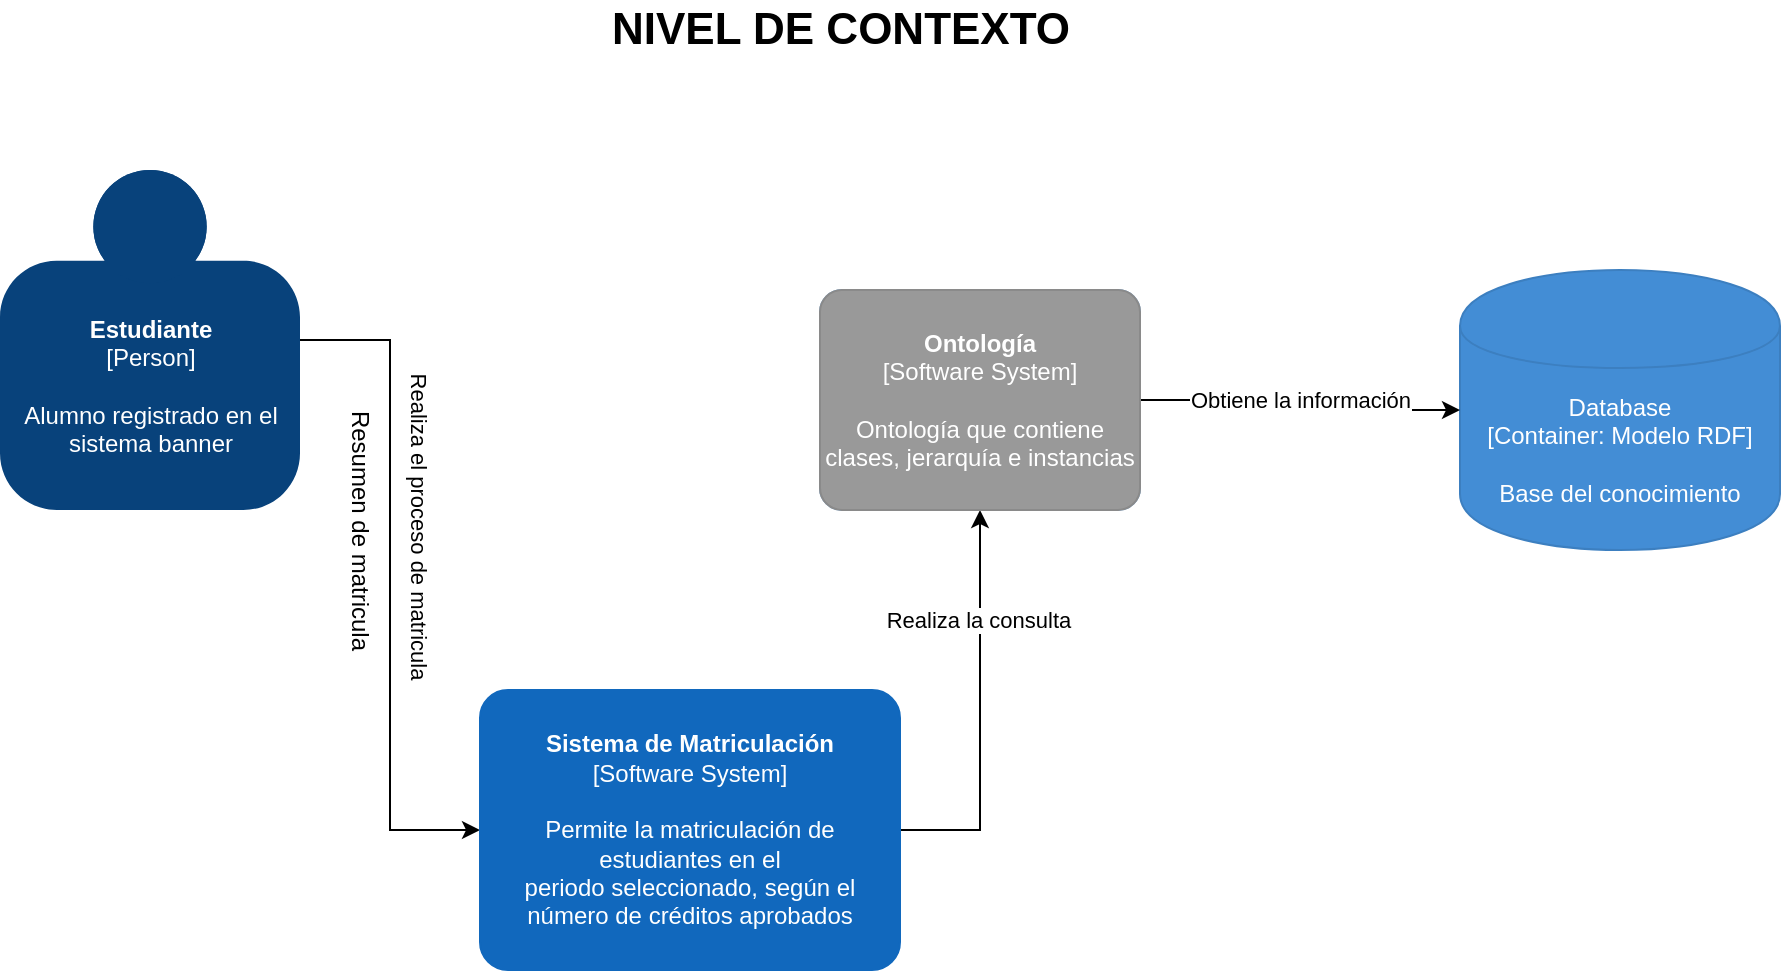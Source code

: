 <mxfile version="14.9.8" type="github" pages="2">
  <diagram id="eiBYvwaWKlotq3Vqmj6I" name="Page-1">
    <mxGraphModel dx="1379" dy="804" grid="1" gridSize="10" guides="1" tooltips="1" connect="1" arrows="1" fold="1" page="1" pageScale="1" pageWidth="827" pageHeight="1169" math="0" shadow="0">
      <root>
        <mxCell id="0" />
        <mxCell id="1" parent="0" />
        <mxCell id="1rfqkkyeWGp7HfHmdAr6-4" style="edgeStyle=orthogonalEdgeStyle;rounded=0;orthogonalLoop=1;jettySize=auto;html=1;exitX=1;exitY=0.5;exitDx=0;exitDy=0;exitPerimeter=0;entryX=0;entryY=0.5;entryDx=0;entryDy=0;entryPerimeter=0;" edge="1" parent="1" source="1rfqkkyeWGp7HfHmdAr6-1" target="1rfqkkyeWGp7HfHmdAr6-3">
          <mxGeometry relative="1" as="geometry" />
        </mxCell>
        <mxCell id="1rfqkkyeWGp7HfHmdAr6-5" value="Realiza el proceso de matricula" style="edgeLabel;html=1;align=center;verticalAlign=middle;resizable=0;points=[];rotation=90;" vertex="1" connectable="0" parent="1rfqkkyeWGp7HfHmdAr6-4">
          <mxGeometry x="-0.178" y="-4" relative="1" as="geometry">
            <mxPoint x="19" as="offset" />
          </mxGeometry>
        </mxCell>
        <object placeholders="1" c4Name="Estudiante" c4Type="Person" c4Description="Alumno registrado en el &#xa;sistema banner" label="&lt;b&gt;%c4Name%&lt;/b&gt;&lt;div&gt;[%c4Type%]&lt;/div&gt;&lt;br&gt;&lt;div&gt;%c4Description%&lt;/div&gt;" id="1rfqkkyeWGp7HfHmdAr6-1">
          <mxCell style="html=1;dashed=0;whitespace=wrap;fillColor=#08427b;strokeColor=none;fontColor=#ffffff;shape=mxgraph.c4.person;align=center;metaEdit=1;points=[[0.5,0,0],[1,0.5,0],[1,0.75,0],[0.75,1,0],[0.5,1,0],[0.25,1,0],[0,0.75,0],[0,0.5,0]];metaData={&quot;c4Type&quot;:{&quot;editable&quot;:false}};" vertex="1" parent="1">
            <mxGeometry x="40" y="180" width="150" height="170" as="geometry" />
          </mxCell>
        </object>
        <object placeholders="1" c4Type="Database" c4Technology="Modelo RDF" c4Description="Base del conocimiento" label="%c4Type%&lt;div&gt;[Container:&amp;nbsp;%c4Technology%]&lt;/div&gt;&lt;br&gt;&lt;div&gt;%c4Description%&lt;/div&gt;" id="1rfqkkyeWGp7HfHmdAr6-2">
          <mxCell style="shape=cylinder;whiteSpace=wrap;html=1;boundedLbl=1;rounded=0;labelBackgroundColor=none;fillColor=#438DD5;fontSize=12;fontColor=#ffffff;align=center;strokeColor=#3C7FC0;metaEdit=1;points=[[0.5,0,0],[1,0.25,0],[1,0.5,0],[1,0.75,0],[0.5,1,0],[0,0.75,0],[0,0.5,0],[0,0.25,0]];metaData={&quot;c4Type&quot;:{&quot;editable&quot;:false}};" vertex="1" parent="1">
            <mxGeometry x="770" y="230" width="160" height="140" as="geometry" />
          </mxCell>
        </object>
        <mxCell id="1rfqkkyeWGp7HfHmdAr6-7" style="edgeStyle=orthogonalEdgeStyle;rounded=0;orthogonalLoop=1;jettySize=auto;html=1;exitX=1;exitY=0.5;exitDx=0;exitDy=0;exitPerimeter=0;" edge="1" parent="1" source="1rfqkkyeWGp7HfHmdAr6-3" target="1rfqkkyeWGp7HfHmdAr6-6">
          <mxGeometry relative="1" as="geometry" />
        </mxCell>
        <mxCell id="1rfqkkyeWGp7HfHmdAr6-9" value="Realiza la consulta" style="edgeLabel;html=1;align=center;verticalAlign=middle;resizable=0;points=[];" vertex="1" connectable="0" parent="1rfqkkyeWGp7HfHmdAr6-7">
          <mxGeometry x="0.452" y="1" relative="1" as="geometry">
            <mxPoint as="offset" />
          </mxGeometry>
        </mxCell>
        <object placeholders="1" c4Name="Sistema de Matriculación" c4Type="Software System" c4Description="Permite la matriculación de estudiantes en el&#xa;periodo seleccionado, según el &#xa;número de créditos aprobados" label="&lt;b&gt;%c4Name%&lt;/b&gt;&lt;div&gt;[%c4Type%]&lt;/div&gt;&lt;br&gt;&lt;div&gt;%c4Description%&lt;/div&gt;" id="1rfqkkyeWGp7HfHmdAr6-3">
          <mxCell style="rounded=1;whiteSpace=wrap;html=1;labelBackgroundColor=none;fillColor=#1168BD;fontColor=#ffffff;align=center;arcSize=10;strokeColor=#1168BD;metaEdit=1;metaData={&quot;c4Type&quot;:{&quot;editable&quot;:false}};points=[[0.25,0,0],[0.5,0,0],[0.75,0,0],[1,0.25,0],[1,0.5,0],[1,0.75,0],[0.75,1,0],[0.5,1,0],[0.25,1,0],[0,0.75,0],[0,0.5,0],[0,0.25,0]];" vertex="1" parent="1">
            <mxGeometry x="280" y="440" width="210" height="140" as="geometry" />
          </mxCell>
        </object>
        <mxCell id="1rfqkkyeWGp7HfHmdAr6-8" style="edgeStyle=orthogonalEdgeStyle;rounded=0;orthogonalLoop=1;jettySize=auto;html=1;" edge="1" parent="1" source="1rfqkkyeWGp7HfHmdAr6-6" target="1rfqkkyeWGp7HfHmdAr6-2">
          <mxGeometry relative="1" as="geometry" />
        </mxCell>
        <mxCell id="1rfqkkyeWGp7HfHmdAr6-10" value="Obtiene la información" style="edgeLabel;html=1;align=center;verticalAlign=middle;resizable=0;points=[];" vertex="1" connectable="0" parent="1rfqkkyeWGp7HfHmdAr6-8">
          <mxGeometry x="-0.2" y="-1" relative="1" as="geometry">
            <mxPoint x="14" y="-1" as="offset" />
          </mxGeometry>
        </mxCell>
        <object placeholders="1" c4Name="Ontology" c4Type="Component" c4Technology="technology" c4Description="Ontología que contiene las clases, jerarquía e instancias" label="&lt;b&gt;%c4Name%&lt;/b&gt;&lt;div&gt;[%c4Type%: %c4Technology%]&lt;/div&gt;&lt;br&gt;&lt;div&gt;%c4Description%&lt;/div&gt;" id="1rfqkkyeWGp7HfHmdAr6-6">
          <mxCell style="rounded=1;whiteSpace=wrap;html=1;labelBackgroundColor=none;fillColor=#85BBF0;fontColor=#ffffff;align=center;arcSize=10;strokeColor=#78A8D8;metaEdit=1;metaData={&quot;c4Type&quot;:{&quot;editable&quot;:false}};points=[[0.25,0,0],[0.5,0,0],[0.75,0,0],[1,0.25,0],[1,0.5,0],[1,0.75,0],[0.75,1,0],[0.5,1,0],[0.25,1,0],[0,0.75,0],[0,0.5,0],[0,0.25,0]];" vertex="1" parent="1">
            <mxGeometry x="450" y="240" width="160" height="110.0" as="geometry" />
          </mxCell>
        </object>
        <mxCell id="1rfqkkyeWGp7HfHmdAr6-12" value="Resumen de matricula" style="text;html=1;align=center;verticalAlign=middle;resizable=0;points=[];autosize=1;strokeColor=none;rotation=90;" vertex="1" parent="1">
          <mxGeometry x="150" y="350" width="140" height="20" as="geometry" />
        </mxCell>
        <mxCell id="1rfqkkyeWGp7HfHmdAr6-13" value="&lt;b style=&quot;font-size: 22px;&quot;&gt;&lt;font style=&quot;font-size: 22px;&quot;&gt;NIVEL DE CONTEXTO&lt;/font&gt;&lt;/b&gt;" style="text;html=1;align=center;verticalAlign=middle;resizable=0;points=[];autosize=1;strokeColor=none;fontSize=22;" vertex="1" parent="1">
          <mxGeometry x="340" y="95" width="240" height="30" as="geometry" />
        </mxCell>
        <object placeholders="1" c4Name="Ontología" c4Type="Software System" c4Description="Ontología que contiene clases, jerarquía e instancias" label="&lt;b style=&quot;font-size: 12px;&quot;&gt;%c4Name%&lt;/b&gt;&lt;div style=&quot;font-size: 12px;&quot;&gt;[%c4Type%]&lt;/div&gt;&lt;br style=&quot;font-size: 12px;&quot;&gt;&lt;div style=&quot;font-size: 12px;&quot;&gt;%c4Description%&lt;/div&gt;" id="-4osen6M2fMx_XJhwkwH-1">
          <mxCell style="rounded=1;whiteSpace=wrap;html=1;labelBackgroundColor=none;fillColor=#999999;fontColor=#ffffff;align=center;arcSize=10;strokeColor=#8A8A8A;metaEdit=1;metaData={&quot;c4Type&quot;:{&quot;editable&quot;:false}};points=[[0.25,0,0],[0.5,0,0],[0.75,0,0],[1,0.25,0],[1,0.5,0],[1,0.75,0],[0.75,1,0],[0.5,1,0],[0.25,1,0],[0,0.75,0],[0,0.5,0],[0,0.25,0]];fontSize=12;" vertex="1" parent="1">
            <mxGeometry x="450" y="240" width="160" height="110.0" as="geometry" />
          </mxCell>
        </object>
      </root>
    </mxGraphModel>
  </diagram>
  <diagram id="TsnPV3HS6ukPAs9Ky9VA" name="Page-2">
    <mxGraphModel dx="1379" dy="804" grid="1" gridSize="10" guides="1" tooltips="1" connect="1" arrows="1" fold="1" page="1" pageScale="1" pageWidth="827" pageHeight="1169" math="0" shadow="0">
      <root>
        <mxCell id="Xyuy23qce4Tnx0A981J3-0" />
        <mxCell id="Xyuy23qce4Tnx0A981J3-1" parent="Xyuy23qce4Tnx0A981J3-0" />
        <object placeholders="1" c4Name="Sistema de matriculación" c4Type="ExecutionEnvironment" c4Application="Permite la matricula del estudiante" label="&lt;div style=&quot;text-align: left; font-size: 16px;&quot;&gt;%c4Name%&lt;/div&gt;&lt;div style=&quot;text-align: left; font-size: 16px;&quot;&gt;[%c4Application%]&lt;/div&gt;" id="qnxIYXXrqSsEi_NKuGFw-11">
          <mxCell style="rounded=1;whiteSpace=wrap;html=1;labelBackgroundColor=none;fillColor=#ffffff;fontColor=#000000;align=left;arcSize=5;strokeColor=#000000;verticalAlign=bottom;metaEdit=1;metaData={&quot;c4Type&quot;:{&quot;editable&quot;:false}};points=[[0.25,0,0],[0.5,0,0],[0.75,0,0],[1,0.25,0],[1,0.5,0],[1,0.75,0],[0.75,1,0],[0.5,1,0],[0.25,1,0],[0,0.75,0],[0,0.5,0],[0,0.25,0]];fontSize=16;" vertex="1" parent="Xyuy23qce4Tnx0A981J3-1">
            <mxGeometry x="270" y="340" width="550" height="300" as="geometry" />
          </mxCell>
        </object>
        <mxCell id="Xyuy23qce4Tnx0A981J3-2" value="&lt;b&gt;Nivel de Contenedores&lt;/b&gt;" style="text;html=1;align=center;verticalAlign=middle;resizable=0;points=[];autosize=1;strokeColor=none;fontSize=22;" vertex="1" parent="Xyuy23qce4Tnx0A981J3-1">
          <mxGeometry x="270" y="110" width="250" height="30" as="geometry" />
        </mxCell>
        <object placeholders="1" c4Name="Estudiante" c4Type="Person" c4Description="Alumno registrado en el &#xa;sistema banner" label="&lt;b&gt;%c4Name%&lt;/b&gt;&lt;div&gt;[%c4Type%]&lt;/div&gt;&lt;br&gt;&lt;div&gt;%c4Description%&lt;/div&gt;" id="qnxIYXXrqSsEi_NKuGFw-2">
          <mxCell style="html=1;dashed=0;whitespace=wrap;fillColor=#08427b;strokeColor=none;fontColor=#ffffff;shape=mxgraph.c4.person;align=center;metaEdit=1;points=[[0.5,0,0],[1,0.5,0],[1,0.75,0],[0.75,1,0],[0.5,1,0],[0.25,1,0],[0,0.75,0],[0,0.5,0]];metaData={&quot;c4Type&quot;:{&quot;editable&quot;:false}};" vertex="1" parent="Xyuy23qce4Tnx0A981J3-1">
            <mxGeometry x="40" y="180" width="150" height="170" as="geometry" />
          </mxCell>
        </object>
        <object placeholders="1" c4Type="Database" c4Technology="Modelo RDF" c4Description="Base del conocimiento" label="%c4Type%&lt;div&gt;[Container:&amp;nbsp;%c4Technology%]&lt;/div&gt;&lt;br&gt;&lt;div&gt;%c4Description%&lt;/div&gt;" id="qnxIYXXrqSsEi_NKuGFw-3">
          <mxCell style="shape=cylinder;whiteSpace=wrap;html=1;boundedLbl=1;rounded=0;labelBackgroundColor=none;fillColor=#438DD5;fontSize=12;fontColor=#ffffff;align=center;strokeColor=#3C7FC0;metaEdit=1;points=[[0.5,0,0],[1,0.25,0],[1,0.5,0],[1,0.75,0],[0.5,1,0],[0,0.75,0],[0,0.5,0],[0,0.25,0]];metaData={&quot;c4Type&quot;:{&quot;editable&quot;:false}};" vertex="1" parent="Xyuy23qce4Tnx0A981J3-1">
            <mxGeometry x="830" y="155" width="160" height="140" as="geometry" />
          </mxCell>
        </object>
        <mxCell id="qnxIYXXrqSsEi_NKuGFw-4" style="edgeStyle=orthogonalEdgeStyle;rounded=0;orthogonalLoop=1;jettySize=auto;html=1;dashed=1;" edge="1" parent="Xyuy23qce4Tnx0A981J3-1" source="qnxIYXXrqSsEi_NKuGFw-14" target="qnxIYXXrqSsEi_NKuGFw-9">
          <mxGeometry relative="1" as="geometry">
            <mxPoint x="490" y="510" as="sourcePoint" />
          </mxGeometry>
        </mxCell>
        <mxCell id="qnxIYXXrqSsEi_NKuGFw-5" value="Realiza la consulta" style="edgeLabel;html=1;align=center;verticalAlign=middle;resizable=0;points=[];" vertex="1" connectable="0" parent="qnxIYXXrqSsEi_NKuGFw-4">
          <mxGeometry x="0.452" y="1" relative="1" as="geometry">
            <mxPoint x="96" y="28" as="offset" />
          </mxGeometry>
        </mxCell>
        <mxCell id="qnxIYXXrqSsEi_NKuGFw-7" style="edgeStyle=orthogonalEdgeStyle;rounded=0;orthogonalLoop=1;jettySize=auto;html=1;dashed=1;" edge="1" parent="Xyuy23qce4Tnx0A981J3-1" source="qnxIYXXrqSsEi_NKuGFw-9" target="qnxIYXXrqSsEi_NKuGFw-3">
          <mxGeometry relative="1" as="geometry" />
        </mxCell>
        <mxCell id="qnxIYXXrqSsEi_NKuGFw-8" value="Obtiene la información" style="edgeLabel;html=1;align=center;verticalAlign=middle;resizable=0;points=[];" vertex="1" connectable="0" parent="qnxIYXXrqSsEi_NKuGFw-7">
          <mxGeometry x="-0.2" y="-1" relative="1" as="geometry">
            <mxPoint x="14" y="-1" as="offset" />
          </mxGeometry>
        </mxCell>
        <object placeholders="1" c4Name="Ontology" c4Type="Component" c4Technology="Proteger" c4Description="Ontología que contiene las clases, jerarquía e instancias" label="&lt;b&gt;%c4Name%&lt;/b&gt;&lt;div&gt;[%c4Type%: %c4Technology%]&lt;/div&gt;&lt;br&gt;&lt;div&gt;%c4Description%&lt;/div&gt;" id="qnxIYXXrqSsEi_NKuGFw-9">
          <mxCell style="rounded=1;whiteSpace=wrap;html=1;labelBackgroundColor=none;fillColor=#85BBF0;fontColor=#ffffff;align=center;arcSize=10;strokeColor=#78A8D8;metaEdit=1;metaData={&quot;c4Type&quot;:{&quot;editable&quot;:false}};points=[[0.25,0,0],[0.5,0,0],[0.75,0,0],[1,0.25,0],[1,0.5,0],[1,0.75,0],[0.75,1,0],[0.5,1,0],[0.25,1,0],[0,0.75,0],[0,0.5,0],[0,0.25,0]];" vertex="1" parent="Xyuy23qce4Tnx0A981J3-1">
            <mxGeometry x="500" y="170" width="160" height="110.0" as="geometry" />
          </mxCell>
        </object>
        <mxCell id="qnxIYXXrqSsEi_NKuGFw-10" value="Resumen de matricula" style="text;html=1;align=center;verticalAlign=middle;resizable=0;points=[];autosize=1;strokeColor=none;rotation=90;" vertex="1" parent="Xyuy23qce4Tnx0A981J3-1">
          <mxGeometry x="150" y="350" width="140" height="20" as="geometry" />
        </mxCell>
        <mxCell id="qnxIYXXrqSsEi_NKuGFw-15" style="edgeStyle=orthogonalEdgeStyle;rounded=0;orthogonalLoop=1;jettySize=auto;html=1;exitX=1;exitY=0.5;exitDx=0;exitDy=0;exitPerimeter=0;entryX=0;entryY=0.5;entryDx=0;entryDy=0;entryPerimeter=0;dashed=1;fontSize=12;" edge="1" parent="Xyuy23qce4Tnx0A981J3-1" source="qnxIYXXrqSsEi_NKuGFw-12" target="qnxIYXXrqSsEi_NKuGFw-14">
          <mxGeometry relative="1" as="geometry" />
        </mxCell>
        <mxCell id="qnxIYXXrqSsEi_NKuGFw-16" value="consumo de servicio" style="edgeLabel;html=1;align=center;verticalAlign=middle;resizable=0;points=[];fontSize=12;" vertex="1" connectable="0" parent="qnxIYXXrqSsEi_NKuGFw-15">
          <mxGeometry x="-0.17" y="-4" relative="1" as="geometry">
            <mxPoint x="9" y="-4" as="offset" />
          </mxGeometry>
        </mxCell>
        <object placeholders="1" c4Name="Aplicación de Escritorio Interfaz" c4Type="Component" c4Technology="JavaForms" c4Description="Permite realizar la consulta de la &#xa;base de conocimiento" label="&lt;b style=&quot;font-size: 12px;&quot;&gt;%c4Name%&lt;/b&gt;&lt;div style=&quot;font-size: 12px;&quot;&gt;[%c4Type%: %c4Technology%]&lt;/div&gt;&lt;br style=&quot;font-size: 12px;&quot;&gt;&lt;div style=&quot;font-size: 12px;&quot;&gt;%c4Description%&lt;/div&gt;" id="qnxIYXXrqSsEi_NKuGFw-12">
          <mxCell style="rounded=1;whiteSpace=wrap;html=1;labelBackgroundColor=none;fillColor=#85BBF0;fontColor=#ffffff;align=center;arcSize=10;strokeColor=#78A8D8;metaEdit=1;metaData={&quot;c4Type&quot;:{&quot;editable&quot;:false}};points=[[0.25,0,0],[0.5,0,0],[0.75,0,0],[1,0.25,0],[1,0.5,0],[1,0.75,0],[0.75,1,0],[0.5,1,0],[0.25,1,0],[0,0.75,0],[0,0.5,0],[0,0.25,0]];fontSize=12;" vertex="1" parent="Xyuy23qce4Tnx0A981J3-1">
            <mxGeometry x="305" y="410" width="160" height="110.0" as="geometry" />
          </mxCell>
        </object>
        <mxCell id="qnxIYXXrqSsEi_NKuGFw-0" style="edgeStyle=orthogonalEdgeStyle;rounded=0;orthogonalLoop=1;jettySize=auto;html=1;exitX=1;exitY=0.5;exitDx=0;exitDy=0;exitPerimeter=0;dashed=1;entryX=0;entryY=0.5;entryDx=0;entryDy=0;entryPerimeter=0;" edge="1" parent="Xyuy23qce4Tnx0A981J3-1" source="qnxIYXXrqSsEi_NKuGFw-2" target="qnxIYXXrqSsEi_NKuGFw-12">
          <mxGeometry relative="1" as="geometry">
            <mxPoint x="280" y="510" as="targetPoint" />
            <Array as="points">
              <mxPoint x="240" y="265" />
              <mxPoint x="240" y="465" />
            </Array>
          </mxGeometry>
        </mxCell>
        <mxCell id="qnxIYXXrqSsEi_NKuGFw-1" value="Realiza el proceso de matricula" style="edgeLabel;html=1;align=center;verticalAlign=middle;resizable=0;points=[];rotation=90;" vertex="1" connectable="0" parent="qnxIYXXrqSsEi_NKuGFw-0">
          <mxGeometry x="-0.178" y="-4" relative="1" as="geometry">
            <mxPoint x="19" as="offset" />
          </mxGeometry>
        </mxCell>
        <object placeholders="1" c4Name="Aplicación de Escritorio Backend" c4Type="Component" c4Technology="Java- Jena" c4Description="Contiene los procesos para el consumo de la ontología " label="&lt;b style=&quot;font-size: 12px;&quot;&gt;%c4Name%&lt;/b&gt;&lt;div style=&quot;font-size: 12px;&quot;&gt;[%c4Type%: %c4Technology%]&lt;/div&gt;&lt;br style=&quot;font-size: 12px;&quot;&gt;&lt;div style=&quot;font-size: 12px;&quot;&gt;%c4Description%&lt;/div&gt;" id="qnxIYXXrqSsEi_NKuGFw-14">
          <mxCell style="rounded=1;whiteSpace=wrap;html=1;labelBackgroundColor=none;fillColor=#85BBF0;fontColor=#ffffff;align=center;arcSize=10;strokeColor=#78A8D8;metaEdit=1;metaData={&quot;c4Type&quot;:{&quot;editable&quot;:false}};points=[[0.25,0,0],[0.5,0,0],[0.75,0,0],[1,0.25,0],[1,0.5,0],[1,0.75,0],[0.75,1,0],[0.5,1,0],[0.25,1,0],[0,0.75,0],[0,0.5,0],[0,0.25,0]];fontSize=12;" vertex="1" parent="Xyuy23qce4Tnx0A981J3-1">
            <mxGeometry x="620" y="410" width="160" height="110.0" as="geometry" />
          </mxCell>
        </object>
        <object placeholders="1" c4Name="Ontología" c4Type="Software System" c4Description="Ontología que contiene clases, jerarquía e instancias" label="&lt;b style=&quot;font-size: 12px;&quot;&gt;%c4Name%&lt;/b&gt;&lt;div style=&quot;font-size: 12px;&quot;&gt;[%c4Type%]&lt;/div&gt;&lt;br style=&quot;font-size: 12px;&quot;&gt;&lt;div style=&quot;font-size: 12px;&quot;&gt;%c4Description%&lt;/div&gt;" id="qnxIYXXrqSsEi_NKuGFw-17">
          <mxCell style="rounded=1;whiteSpace=wrap;html=1;labelBackgroundColor=none;fillColor=#999999;fontColor=#ffffff;align=center;arcSize=10;strokeColor=#8A8A8A;metaEdit=1;metaData={&quot;c4Type&quot;:{&quot;editable&quot;:false}};points=[[0.25,0,0],[0.5,0,0],[0.75,0,0],[1,0.25,0],[1,0.5,0],[1,0.75,0],[0.75,1,0],[0.5,1,0],[0.25,1,0],[0,0.75,0],[0,0.5,0],[0,0.25,0]];fontSize=12;" vertex="1" parent="Xyuy23qce4Tnx0A981J3-1">
            <mxGeometry x="500" y="170" width="160" height="110.0" as="geometry" />
          </mxCell>
        </object>
      </root>
    </mxGraphModel>
  </diagram>
</mxfile>
